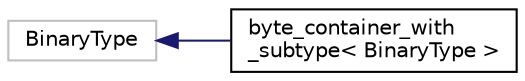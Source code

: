digraph "Graphical Class Hierarchy"
{
 // LATEX_PDF_SIZE
  edge [fontname="Helvetica",fontsize="10",labelfontname="Helvetica",labelfontsize="10"];
  node [fontname="Helvetica",fontsize="10",shape=record];
  rankdir="LR";
  Node181 [label="BinaryType",height=0.2,width=0.4,color="grey75", fillcolor="white", style="filled",tooltip=" "];
  Node181 -> Node0 [dir="back",color="midnightblue",fontsize="10",style="solid",fontname="Helvetica"];
  Node0 [label="byte_container_with\l_subtype\< BinaryType \>",height=0.2,width=0.4,color="black", fillcolor="white", style="filled",URL="$classbyte__container__with__subtype.html",tooltip="an internal type for a backed binary type"];
}
